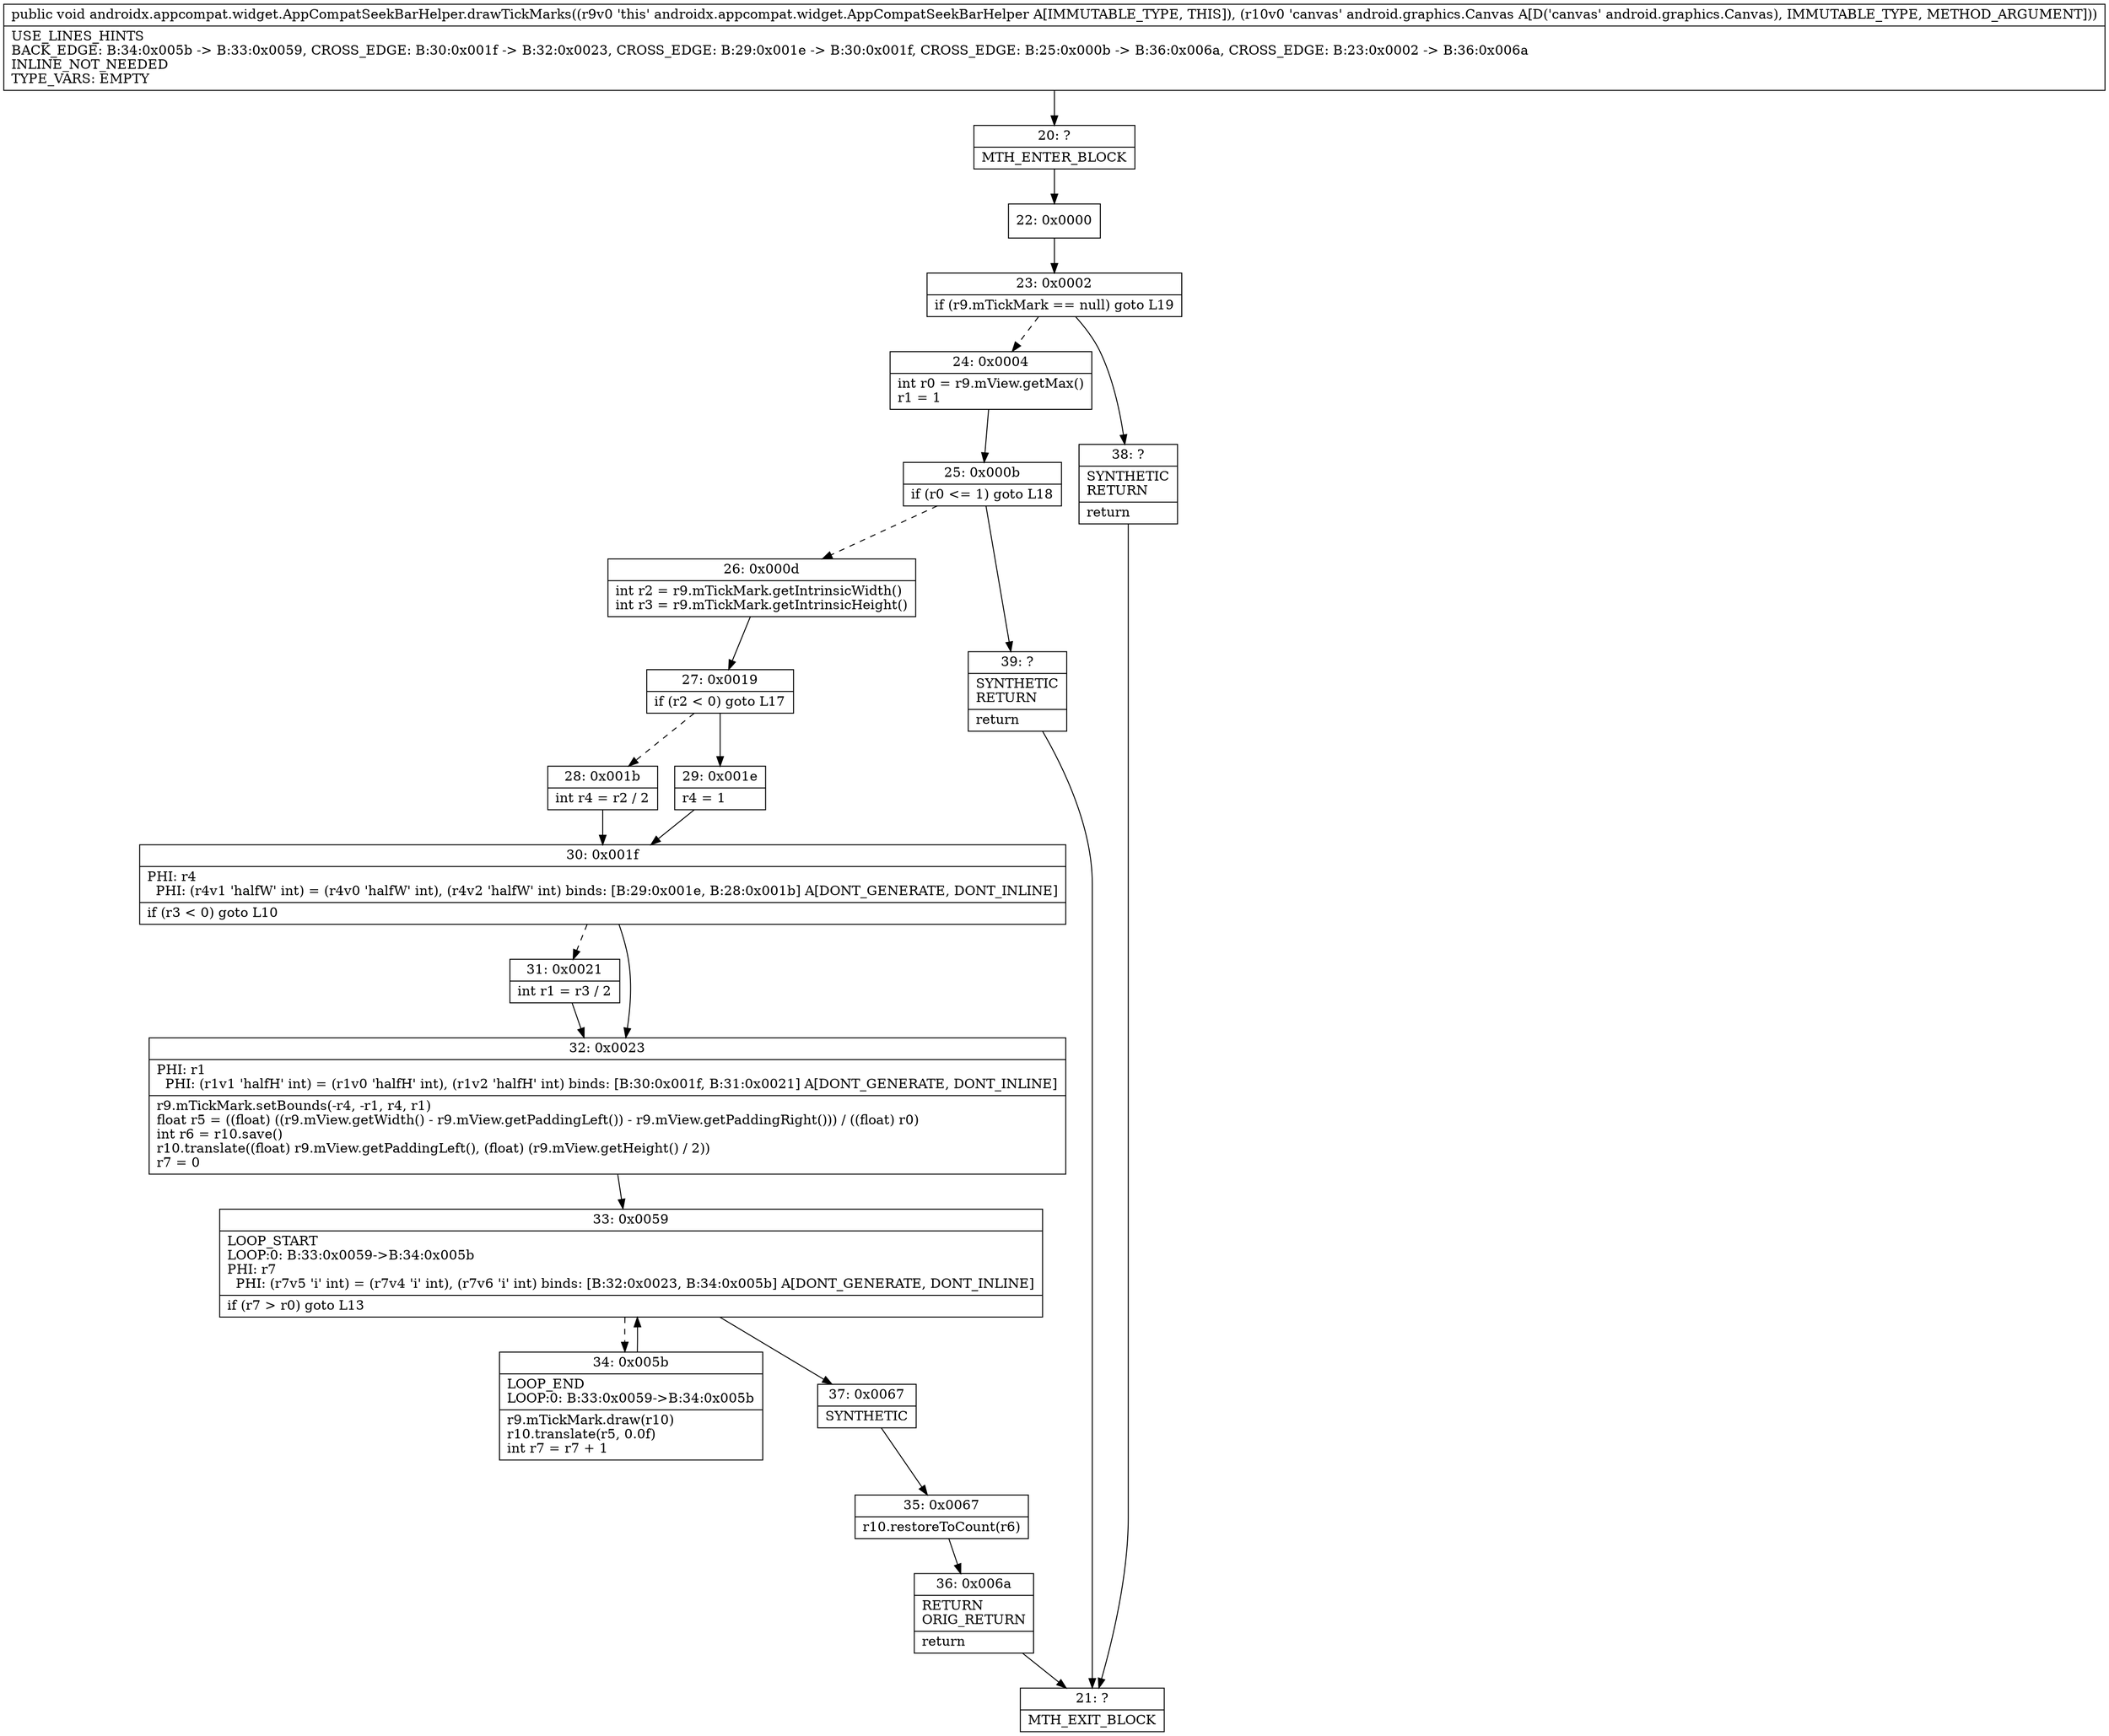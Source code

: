 digraph "CFG forandroidx.appcompat.widget.AppCompatSeekBarHelper.drawTickMarks(Landroid\/graphics\/Canvas;)V" {
Node_20 [shape=record,label="{20\:\ ?|MTH_ENTER_BLOCK\l}"];
Node_22 [shape=record,label="{22\:\ 0x0000}"];
Node_23 [shape=record,label="{23\:\ 0x0002|if (r9.mTickMark == null) goto L19\l}"];
Node_24 [shape=record,label="{24\:\ 0x0004|int r0 = r9.mView.getMax()\lr1 = 1\l}"];
Node_25 [shape=record,label="{25\:\ 0x000b|if (r0 \<= 1) goto L18\l}"];
Node_26 [shape=record,label="{26\:\ 0x000d|int r2 = r9.mTickMark.getIntrinsicWidth()\lint r3 = r9.mTickMark.getIntrinsicHeight()\l}"];
Node_27 [shape=record,label="{27\:\ 0x0019|if (r2 \< 0) goto L17\l}"];
Node_28 [shape=record,label="{28\:\ 0x001b|int r4 = r2 \/ 2\l}"];
Node_30 [shape=record,label="{30\:\ 0x001f|PHI: r4 \l  PHI: (r4v1 'halfW' int) = (r4v0 'halfW' int), (r4v2 'halfW' int) binds: [B:29:0x001e, B:28:0x001b] A[DONT_GENERATE, DONT_INLINE]\l|if (r3 \< 0) goto L10\l}"];
Node_31 [shape=record,label="{31\:\ 0x0021|int r1 = r3 \/ 2\l}"];
Node_32 [shape=record,label="{32\:\ 0x0023|PHI: r1 \l  PHI: (r1v1 'halfH' int) = (r1v0 'halfH' int), (r1v2 'halfH' int) binds: [B:30:0x001f, B:31:0x0021] A[DONT_GENERATE, DONT_INLINE]\l|r9.mTickMark.setBounds(\-r4, \-r1, r4, r1)\lfloat r5 = ((float) ((r9.mView.getWidth() \- r9.mView.getPaddingLeft()) \- r9.mView.getPaddingRight())) \/ ((float) r0)\lint r6 = r10.save()\lr10.translate((float) r9.mView.getPaddingLeft(), (float) (r9.mView.getHeight() \/ 2))\lr7 = 0\l}"];
Node_33 [shape=record,label="{33\:\ 0x0059|LOOP_START\lLOOP:0: B:33:0x0059\-\>B:34:0x005b\lPHI: r7 \l  PHI: (r7v5 'i' int) = (r7v4 'i' int), (r7v6 'i' int) binds: [B:32:0x0023, B:34:0x005b] A[DONT_GENERATE, DONT_INLINE]\l|if (r7 \> r0) goto L13\l}"];
Node_34 [shape=record,label="{34\:\ 0x005b|LOOP_END\lLOOP:0: B:33:0x0059\-\>B:34:0x005b\l|r9.mTickMark.draw(r10)\lr10.translate(r5, 0.0f)\lint r7 = r7 + 1\l}"];
Node_37 [shape=record,label="{37\:\ 0x0067|SYNTHETIC\l}"];
Node_35 [shape=record,label="{35\:\ 0x0067|r10.restoreToCount(r6)\l}"];
Node_36 [shape=record,label="{36\:\ 0x006a|RETURN\lORIG_RETURN\l|return\l}"];
Node_21 [shape=record,label="{21\:\ ?|MTH_EXIT_BLOCK\l}"];
Node_29 [shape=record,label="{29\:\ 0x001e|r4 = 1\l}"];
Node_39 [shape=record,label="{39\:\ ?|SYNTHETIC\lRETURN\l|return\l}"];
Node_38 [shape=record,label="{38\:\ ?|SYNTHETIC\lRETURN\l|return\l}"];
MethodNode[shape=record,label="{public void androidx.appcompat.widget.AppCompatSeekBarHelper.drawTickMarks((r9v0 'this' androidx.appcompat.widget.AppCompatSeekBarHelper A[IMMUTABLE_TYPE, THIS]), (r10v0 'canvas' android.graphics.Canvas A[D('canvas' android.graphics.Canvas), IMMUTABLE_TYPE, METHOD_ARGUMENT]))  | USE_LINES_HINTS\lBACK_EDGE: B:34:0x005b \-\> B:33:0x0059, CROSS_EDGE: B:30:0x001f \-\> B:32:0x0023, CROSS_EDGE: B:29:0x001e \-\> B:30:0x001f, CROSS_EDGE: B:25:0x000b \-\> B:36:0x006a, CROSS_EDGE: B:23:0x0002 \-\> B:36:0x006a\lINLINE_NOT_NEEDED\lTYPE_VARS: EMPTY\l}"];
MethodNode -> Node_20;Node_20 -> Node_22;
Node_22 -> Node_23;
Node_23 -> Node_24[style=dashed];
Node_23 -> Node_38;
Node_24 -> Node_25;
Node_25 -> Node_26[style=dashed];
Node_25 -> Node_39;
Node_26 -> Node_27;
Node_27 -> Node_28[style=dashed];
Node_27 -> Node_29;
Node_28 -> Node_30;
Node_30 -> Node_31[style=dashed];
Node_30 -> Node_32;
Node_31 -> Node_32;
Node_32 -> Node_33;
Node_33 -> Node_34[style=dashed];
Node_33 -> Node_37;
Node_34 -> Node_33;
Node_37 -> Node_35;
Node_35 -> Node_36;
Node_36 -> Node_21;
Node_29 -> Node_30;
Node_39 -> Node_21;
Node_38 -> Node_21;
}

